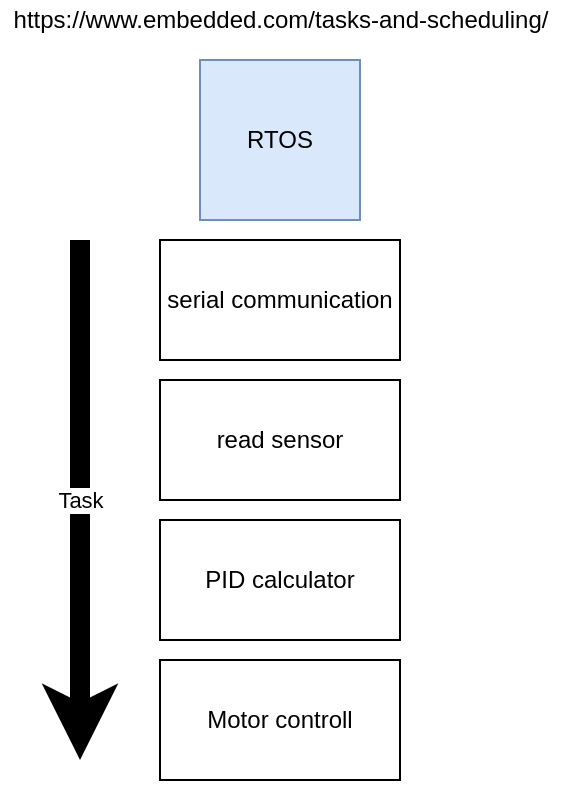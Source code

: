 <mxfile version="13.9.9" type="device"><diagram id="8omWaVdXMPLVigTtPKrv" name="Page-1"><mxGraphModel dx="981" dy="567" grid="1" gridSize="10" guides="1" tooltips="1" connect="1" arrows="1" fold="1" page="1" pageScale="1" pageWidth="827" pageHeight="1169" math="0" shadow="0"><root><mxCell id="0"/><mxCell id="1" parent="0"/><mxCell id="UZmg9d_LxWsXVZwcaoWM-1" value="serial communication" style="rounded=0;whiteSpace=wrap;html=1;" vertex="1" parent="1"><mxGeometry x="210" y="230" width="120" height="60" as="geometry"/></mxCell><mxCell id="UZmg9d_LxWsXVZwcaoWM-2" value="read sensor" style="rounded=0;whiteSpace=wrap;html=1;" vertex="1" parent="1"><mxGeometry x="210" y="300" width="120" height="60" as="geometry"/></mxCell><mxCell id="UZmg9d_LxWsXVZwcaoWM-3" value="RTOS" style="whiteSpace=wrap;html=1;aspect=fixed;fillColor=#dae8fc;strokeColor=#6c8ebf;" vertex="1" parent="1"><mxGeometry x="230" y="140" width="80" height="80" as="geometry"/></mxCell><mxCell id="UZmg9d_LxWsXVZwcaoWM-4" value="https://www.embedded.com/tasks-and-scheduling/" style="text;html=1;align=center;verticalAlign=middle;resizable=0;points=[];autosize=1;" vertex="1" parent="1"><mxGeometry x="130" y="110" width="280" height="20" as="geometry"/></mxCell><mxCell id="UZmg9d_LxWsXVZwcaoWM-5" value="PID calculator" style="rounded=0;whiteSpace=wrap;html=1;" vertex="1" parent="1"><mxGeometry x="210" y="370" width="120" height="60" as="geometry"/></mxCell><mxCell id="UZmg9d_LxWsXVZwcaoWM-6" value="Motor controll" style="rounded=0;whiteSpace=wrap;html=1;" vertex="1" parent="1"><mxGeometry x="210" y="440" width="120" height="60" as="geometry"/></mxCell><mxCell id="UZmg9d_LxWsXVZwcaoWM-12" value="Task" style="endArrow=classic;html=1;strokeWidth=10;" edge="1" parent="1"><mxGeometry width="50" height="50" relative="1" as="geometry"><mxPoint x="170" y="230" as="sourcePoint"/><mxPoint x="170" y="490" as="targetPoint"/></mxGeometry></mxCell></root></mxGraphModel></diagram></mxfile>